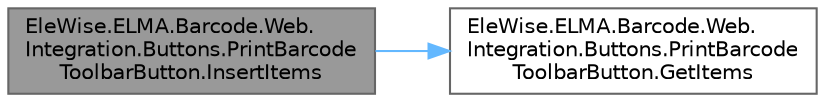 digraph "EleWise.ELMA.Barcode.Web.Integration.Buttons.PrintBarcodeToolbarButton.InsertItems"
{
 // LATEX_PDF_SIZE
  bgcolor="transparent";
  edge [fontname=Helvetica,fontsize=10,labelfontname=Helvetica,labelfontsize=10];
  node [fontname=Helvetica,fontsize=10,shape=box,height=0.2,width=0.4];
  rankdir="LR";
  Node1 [id="Node000001",label="EleWise.ELMA.Barcode.Web.\lIntegration.Buttons.PrintBarcode\lToolbarButton.InsertItems",height=0.2,width=0.4,color="gray40", fillcolor="grey60", style="filled", fontcolor="black",tooltip="Обработать корневой активный элемент"];
  Node1 -> Node2 [id="edge1_Node000001_Node000002",color="steelblue1",style="solid",tooltip=" "];
  Node2 [id="Node000002",label="EleWise.ELMA.Barcode.Web.\lIntegration.Buttons.PrintBarcode\lToolbarButton.GetItems",height=0.2,width=0.4,color="grey40", fillcolor="white", style="filled",URL="$class_ele_wise_1_1_e_l_m_a_1_1_barcode_1_1_web_1_1_integration_1_1_buttons_1_1_print_barcode_toolbar_button.html#a11c72463dc088e932789183ae224b8a5",tooltip="Получить список активных элементов для анализа в других точках"];
}
